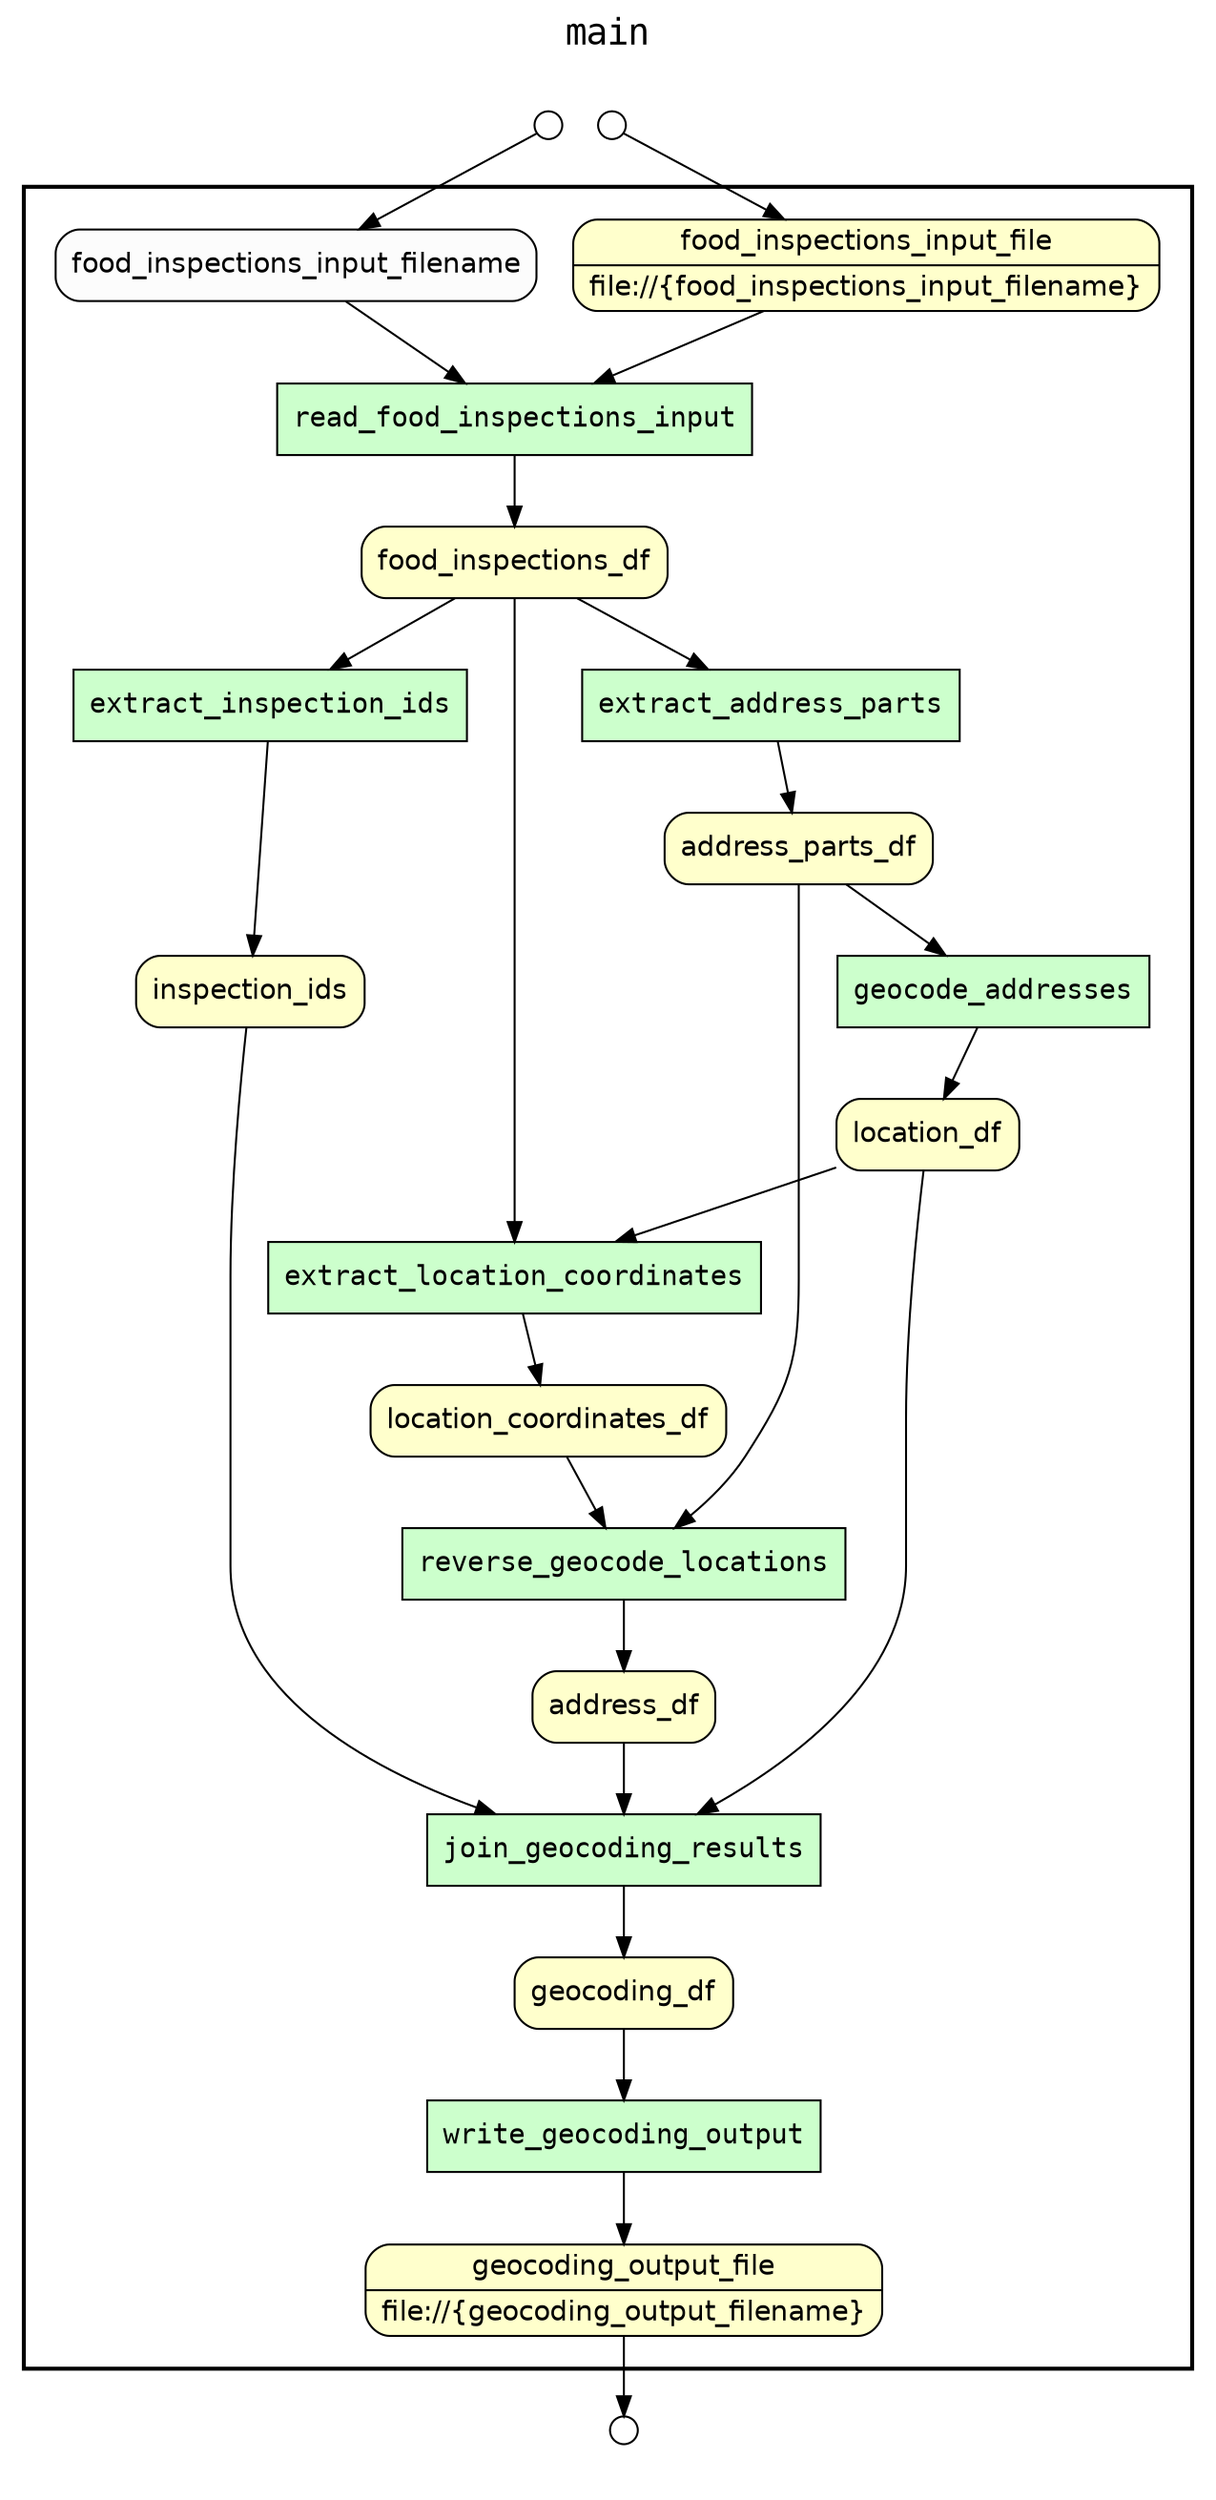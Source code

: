 digraph Workflow {
rankdir=TB
fontname=Courier; fontsize=18; labelloc=t
label=main
subgraph cluster_workflow_box_outer { label=""; color=black; penwidth=2
subgraph cluster_workflow_box_inner { label=""; color=white
node[shape=box style=filled fillcolor="#CCFFCC" peripheries=1 fontname=Courier]
read_food_inspections_input
extract_inspection_ids
extract_address_parts
geocode_addresses
extract_location_coordinates
reverse_geocode_locations
join_geocoding_results
write_geocoding_output
node[shape=box style="rounded,filled" fillcolor="#FFFFCC" peripheries=1 fontname=Helvetica]
geocoding_output_file [shape=record rankdir=LR label="{<f0> geocoding_output_file |<f1> file\://\{geocoding_output_filename\}}"];
food_inspections_input_file [shape=record rankdir=LR label="{<f0> food_inspections_input_file |<f1> file\://\{food_inspections_input_filename\}}"];
food_inspections_df
address_parts_df
location_df
location_coordinates_df
inspection_ids
address_df
geocoding_df
node[shape=box style="rounded,filled" fillcolor="#FCFCFC" peripheries=1 fontname=Helvetica]
food_inspections_input_filename
read_food_inspections_input -> food_inspections_df
food_inspections_input_filename -> read_food_inspections_input
food_inspections_input_file -> read_food_inspections_input
extract_inspection_ids -> inspection_ids
food_inspections_df -> extract_inspection_ids
extract_address_parts -> address_parts_df
food_inspections_df -> extract_address_parts
geocode_addresses -> location_df
address_parts_df -> geocode_addresses
extract_location_coordinates -> location_coordinates_df
food_inspections_df -> extract_location_coordinates
location_df -> extract_location_coordinates
reverse_geocode_locations -> address_df
location_coordinates_df -> reverse_geocode_locations
address_parts_df -> reverse_geocode_locations
join_geocoding_results -> geocoding_df
inspection_ids -> join_geocoding_results
address_df -> join_geocoding_results
location_df -> join_geocoding_results
write_geocoding_output -> geocoding_output_file
geocoding_df -> write_geocoding_output
}}
subgraph cluster_input_ports_group_outer { label=""; color=white
subgraph cluster_input_ports_group_inner { label=""; color=white
node[shape=circle style="rounded,filled" fillcolor="#FFFFFF" peripheries=1 fontname=Helvetica width=0.2]
food_inspections_input_filename_input_port [label=""]
food_inspections_input_file_input_port [label=""]
}}
subgraph cluster_output_ports_group_outer { label=""; color=white
subgraph cluster_output_ports_group_inner { label=""; color=white
node[shape=circle style="rounded,filled" fillcolor="#FFFFFF" peripheries=1 fontname=Helvetica width=0.2]
geocoding_output_file_output_port [label=""]
}}
food_inspections_input_filename_input_port -> food_inspections_input_filename
food_inspections_input_file_input_port -> food_inspections_input_file
geocoding_output_file -> geocoding_output_file_output_port
}
